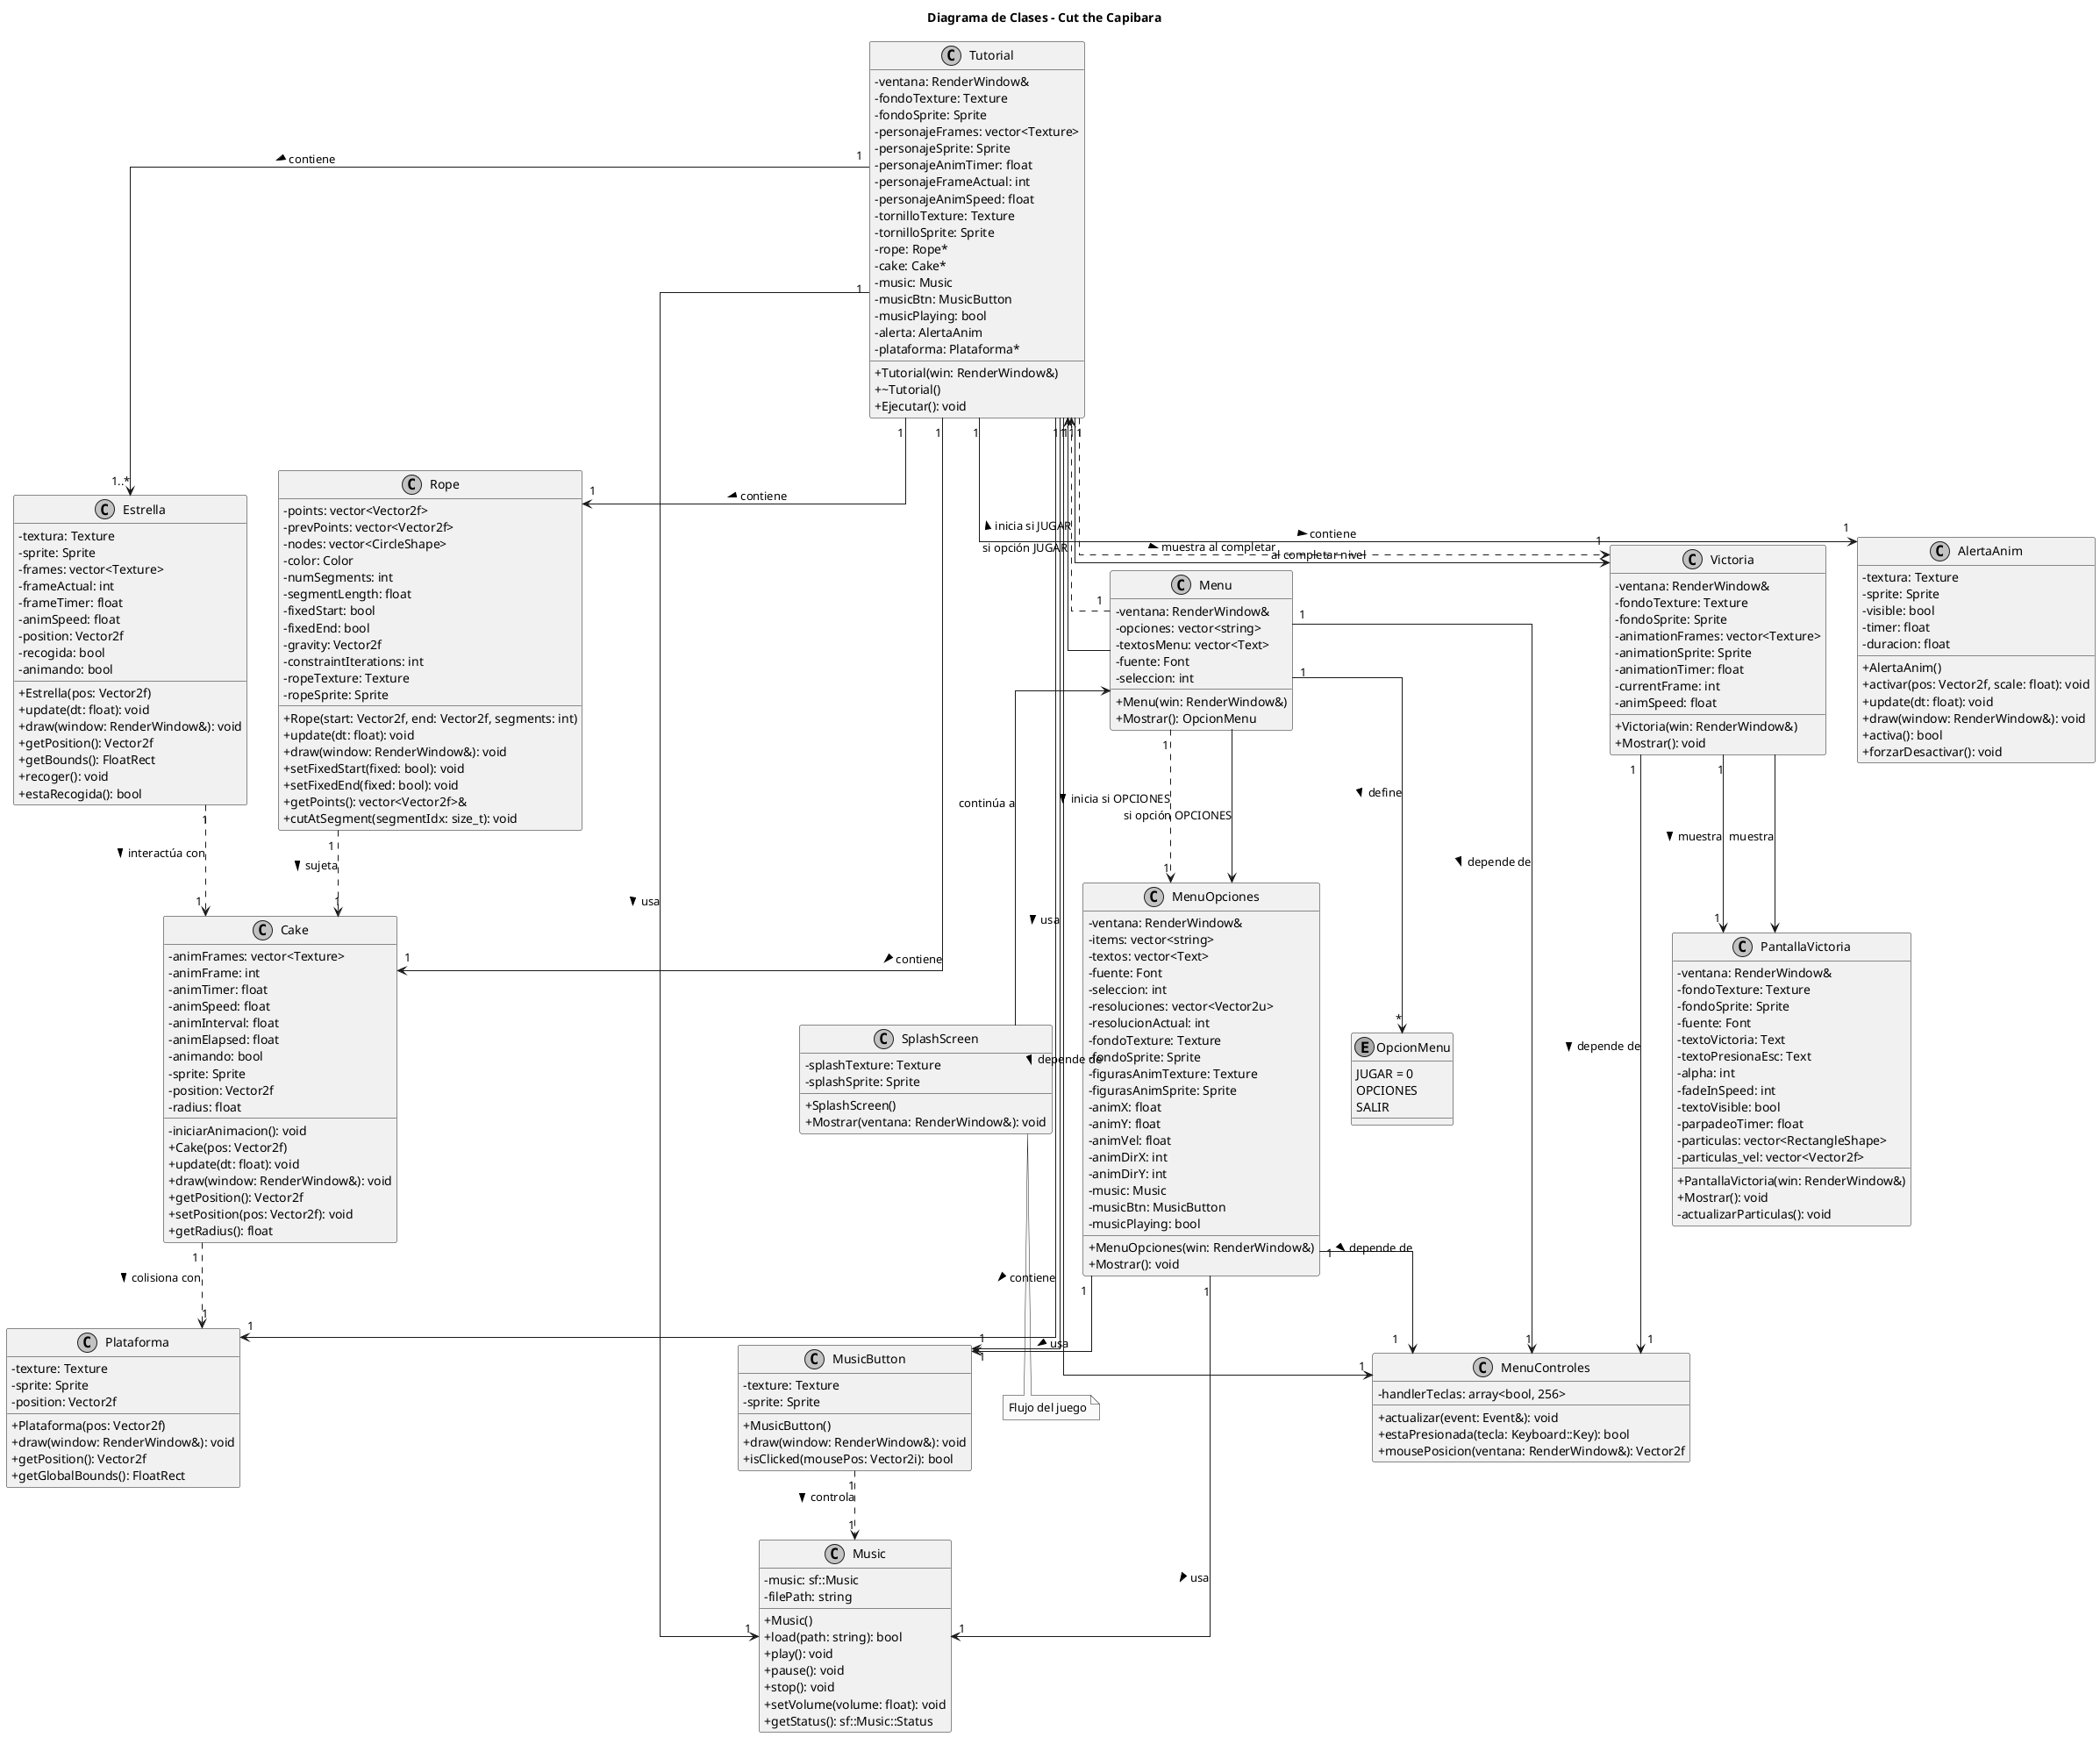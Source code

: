@startuml Diagrama de Clases - Cut the Capibara

' Estilo y configuración
skinparam classAttributeIconSize 0
skinparam monochrome true
skinparam shadowing false
skinparam defaultFontName Arial
skinparam packageStyle rectangle
skinparam linetype ortho

title Diagrama de Clases - Cut the Capibara

' Clases relacionadas a la lógica del juego
class Rope {
  -points: vector<Vector2f>
  -prevPoints: vector<Vector2f>
  -nodes: vector<CircleShape>
  -color: Color
  -numSegments: int
  -segmentLength: float
  -fixedStart: bool
  -fixedEnd: bool
  -gravity: Vector2f
  -constraintIterations: int
  -ropeTexture: Texture
  -ropeSprite: Sprite
  +Rope(start: Vector2f, end: Vector2f, segments: int)
  +update(dt: float): void
  +draw(window: RenderWindow&): void
  +setFixedStart(fixed: bool): void
  +setFixedEnd(fixed: bool): void
  +getPoints(): vector<Vector2f>&
  +cutAtSegment(segmentIdx: size_t): void
}

class Cake {
  -animFrames: vector<Texture>
  -animFrame: int
  -animTimer: float
  -animSpeed: float
  -animInterval: float
  -animElapsed: float
  -animando: bool
  -sprite: Sprite
  -position: Vector2f
  -radius: float
  -iniciarAnimacion(): void
  +Cake(pos: Vector2f)
  +update(dt: float): void
  +draw(window: RenderWindow&): void
  +getPosition(): Vector2f
  +setPosition(pos: Vector2f): void
  +getRadius(): float
}

class Plataforma {
  -texture: Texture
  -sprite: Sprite
  -position: Vector2f
  +Plataforma(pos: Vector2f)
  +draw(window: RenderWindow&): void
  +getPosition(): Vector2f
  +getGlobalBounds(): FloatRect
}

class AlertaAnim {
  -textura: Texture
  -sprite: Sprite
  -visible: bool
  -timer: float
  -duracion: float
  +AlertaAnim()
  +activar(pos: Vector2f, scale: float): void
  +update(dt: float): void
  +draw(window: RenderWindow&): void
  +activa(): bool
  +forzarDesactivar(): void
}

' Clases relacionadas a la música y sonido
class Music {
  -music: sf::Music
  -filePath: string
  +Music()
  +load(path: string): bool
  +play(): void
  +pause(): void
  +stop(): void
  +setVolume(volume: float): void
  +getStatus(): sf::Music::Status
}

class MusicButton {
  -texture: Texture
  -sprite: Sprite
  +MusicButton()
  +draw(window: RenderWindow&): void
  +isClicked(mousePos: Vector2i): bool
}

' Clases relacionadas a pantallas y menús
class Menu {
  -ventana: RenderWindow&
  -opciones: vector<string>
  -textosMenu: vector<Text>
  -fuente: Font
  -seleccion: int
  +Menu(win: RenderWindow&)
  +Mostrar(): OpcionMenu
}

class MenuOpciones {
  -ventana: RenderWindow&
  -items: vector<string>
  -textos: vector<Text>
  -fuente: Font
  -seleccion: int
  -resoluciones: vector<Vector2u>
  -resolucionActual: int
  -fondoTexture: Texture
  -fondoSprite: Sprite
  -figurasAnimTexture: Texture
  -figurasAnimSprite: Sprite
  -animX: float
  -animY: float
  -animVel: float
  -animDirX: int
  -animDirY: int
  -music: Music
  -musicBtn: MusicButton
  -musicPlaying: bool
  +MenuOpciones(win: RenderWindow&)
  +Mostrar(): void
}

class MenuControles {
  -handlerTeclas: array<bool, 256>
  +actualizar(event: Event&): void
  +estaPresionada(tecla: Keyboard::Key): bool
  +mousePosicion(ventana: RenderWindow&): Vector2f
}

class SplashScreen {
  -splashTexture: Texture
  -splashSprite: Sprite
  +SplashScreen()
  +Mostrar(ventana: RenderWindow&): void
}

class Tutorial {
  -ventana: RenderWindow&
  -fondoTexture: Texture
  -fondoSprite: Sprite
  -personajeFrames: vector<Texture>
  -personajeSprite: Sprite
  -personajeAnimTimer: float
  -personajeFrameActual: int
  -personajeAnimSpeed: float
  -tornilloTexture: Texture
  -tornilloSprite: Sprite
  -rope: Rope*
  -cake: Cake*
  -music: Music
  -musicBtn: MusicButton
  -musicPlaying: bool
  -alerta: AlertaAnim
  -plataforma: Plataforma*
  +Tutorial(win: RenderWindow&)
  +~Tutorial()
  +Ejecutar(): void
}

class Victoria {
  -ventana: RenderWindow&
  -fondoTexture: Texture
  -fondoSprite: Sprite
  -animationFrames: vector<Texture>
  -animationSprite: Sprite
  -animationTimer: float
  -currentFrame: int
  -animSpeed: float
  +Victoria(win: RenderWindow&)
  +Mostrar(): void
}

class PantallaVictoria {
  -ventana: RenderWindow&
  -fondoTexture: Texture
  -fondoSprite: Sprite
  -fuente: Font
  -textoVictoria: Text
  -textoPresionaEsc: Text
  -alpha: int
  -fadeInSpeed: int
  -textoVisible: bool
  -parpadeoTimer: float
  -particulas: vector<RectangleShape>
  -particulas_vel: vector<Vector2f>
  +PantallaVictoria(win: RenderWindow&)
  +Mostrar(): void
  -actualizarParticulas(): void
}

class Estrella {
  -textura: Texture
  -sprite: Sprite
  -frames: vector<Texture>
  -frameActual: int
  -frameTimer: float
  -animSpeed: float
  -position: Vector2f
  -recogida: bool
  -animando: bool
  +Estrella(pos: Vector2f)
  +update(dt: float): void
  +draw(window: RenderWindow&): void
  +getPosition(): Vector2f
  +getBounds(): FloatRect
  +recoger(): void
  +estaRecogida(): bool
}

' Relaciones entre clases - Lógica de juego
Tutorial "1" --> "1" Rope : contiene >
Tutorial "1" --> "1" Cake : contiene >
Tutorial "1" --> "1" AlertaAnim : contiene >
Tutorial "1" --> "1" Plataforma : contiene >
Tutorial "1" --> "1..*" Estrella : contiene >
Tutorial "1" --> "1" Music : usa >
Tutorial "1" --> "1" MusicButton : usa >

' Relaciones de Victoria
Victoria "1" --> "1" PantallaVictoria : muestra >

' Relaciones con MusicButton y Music
MenuOpciones "1" --> "1" Music : usa >
MenuOpciones "1" --> "1" MusicButton : usa >
MusicButton "1" ..> "1" Music : controla >

' Relaciones con MenuControles
Tutorial "1" --> "1" MenuControles : depende de >
Victoria "1" --> "1" MenuControles : depende de >
Menu "1" --> "1" MenuControles : depende de >
MenuOpciones "1" --> "1" MenuControles : depende de >

' Relaciones del juego principal
Menu "1" --> "*" OpcionMenu : define >
Menu "1" ..> "1" Tutorial : inicia si JUGAR >
Menu "1" ..> "1" MenuOpciones : inicia si OPCIONES >
Tutorial "1" ..> "1" Victoria : muestra al completar >

' Jerarquía de pantallas y navegación del juego
note "Flujo del juego" as N1
SplashScreen <-- N1 : inicia
Menu <-- SplashScreen : continúa a
Tutorial <-- Menu : si opción JUGAR
MenuOpciones <-- Menu : si opción OPCIONES
Victoria <-- Tutorial : al completar nivel
PantallaVictoria <-- Victoria : muestra

' Enumeraciones
enum OpcionMenu {
  JUGAR = 0
  OPCIONES
  SALIR
}

' Relaciones de funcionalidad
Rope "1" ..> "1" Cake : sujeta >
Cake "1" ..> "1" Plataforma : colisiona con >
Estrella "1" ..> "1" Cake : interactúa con >

@enduml
